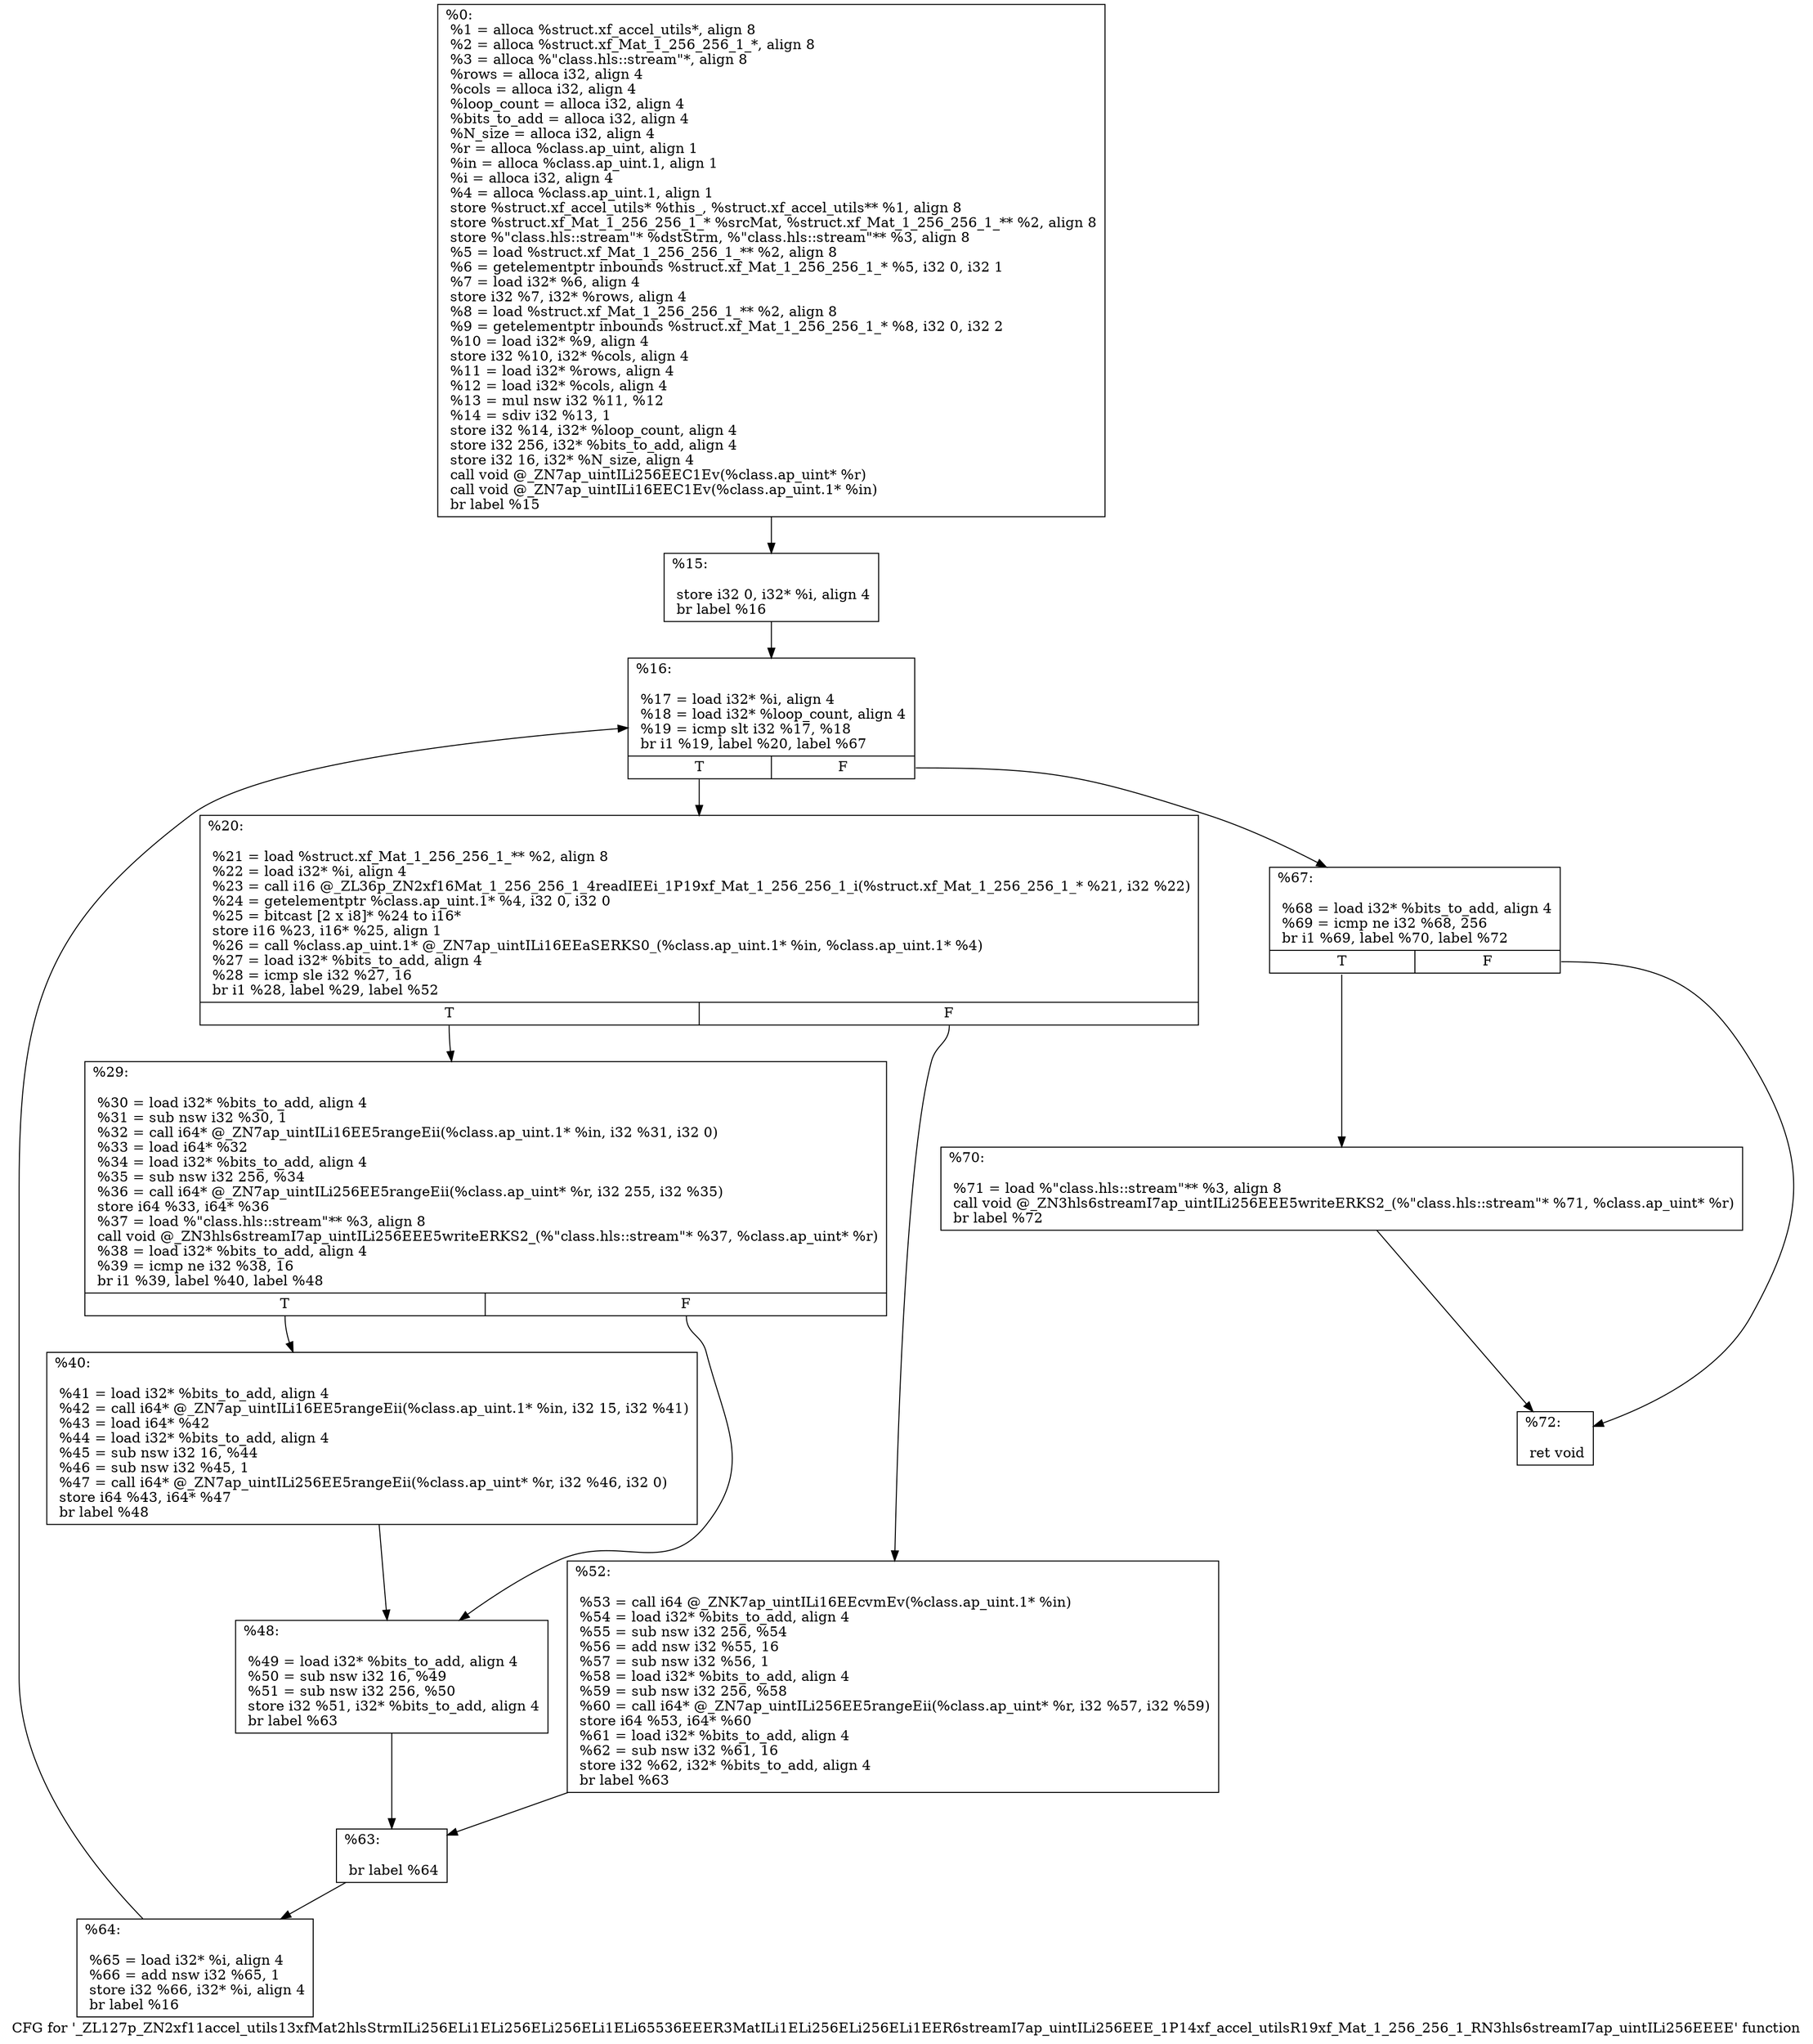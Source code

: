 digraph "CFG for '_ZL127p_ZN2xf11accel_utils13xfMat2hlsStrmILi256ELi1ELi256ELi256ELi1ELi65536EEER3MatILi1ELi256ELi256ELi1EER6streamI7ap_uintILi256EEE_1P14xf_accel_utilsR19xf_Mat_1_256_256_1_RN3hls6streamI7ap_uintILi256EEEE' function" {
	label="CFG for '_ZL127p_ZN2xf11accel_utils13xfMat2hlsStrmILi256ELi1ELi256ELi256ELi1ELi65536EEER3MatILi1ELi256ELi256ELi1EER6streamI7ap_uintILi256EEE_1P14xf_accel_utilsR19xf_Mat_1_256_256_1_RN3hls6streamI7ap_uintILi256EEEE' function";

	Node0x333feb0 [shape=record,label="{%0:\l  %1 = alloca %struct.xf_accel_utils*, align 8\l  %2 = alloca %struct.xf_Mat_1_256_256_1_*, align 8\l  %3 = alloca %\"class.hls::stream\"*, align 8\l  %rows = alloca i32, align 4\l  %cols = alloca i32, align 4\l  %loop_count = alloca i32, align 4\l  %bits_to_add = alloca i32, align 4\l  %N_size = alloca i32, align 4\l  %r = alloca %class.ap_uint, align 1\l  %in = alloca %class.ap_uint.1, align 1\l  %i = alloca i32, align 4\l  %4 = alloca %class.ap_uint.1, align 1\l  store %struct.xf_accel_utils* %this_, %struct.xf_accel_utils** %1, align 8\l  store %struct.xf_Mat_1_256_256_1_* %srcMat, %struct.xf_Mat_1_256_256_1_** %2, align 8\l  store %\"class.hls::stream\"* %dstStrm, %\"class.hls::stream\"** %3, align 8\l  %5 = load %struct.xf_Mat_1_256_256_1_** %2, align 8\l  %6 = getelementptr inbounds %struct.xf_Mat_1_256_256_1_* %5, i32 0, i32 1\l  %7 = load i32* %6, align 4\l  store i32 %7, i32* %rows, align 4\l  %8 = load %struct.xf_Mat_1_256_256_1_** %2, align 8\l  %9 = getelementptr inbounds %struct.xf_Mat_1_256_256_1_* %8, i32 0, i32 2\l  %10 = load i32* %9, align 4\l  store i32 %10, i32* %cols, align 4\l  %11 = load i32* %rows, align 4\l  %12 = load i32* %cols, align 4\l  %13 = mul nsw i32 %11, %12\l  %14 = sdiv i32 %13, 1\l  store i32 %14, i32* %loop_count, align 4\l  store i32 256, i32* %bits_to_add, align 4\l  store i32 16, i32* %N_size, align 4\l  call void @_ZN7ap_uintILi256EEC1Ev(%class.ap_uint* %r)\l  call void @_ZN7ap_uintILi16EEC1Ev(%class.ap_uint.1* %in)\l  br label %15\l}"];
	Node0x333feb0 -> Node0x33413e0;
	Node0x33413e0 [shape=record,label="{%15:\l\l  store i32 0, i32* %i, align 4\l  br label %16\l}"];
	Node0x33413e0 -> Node0x3341590;
	Node0x3341590 [shape=record,label="{%16:\l\l  %17 = load i32* %i, align 4\l  %18 = load i32* %loop_count, align 4\l  %19 = icmp slt i32 %17, %18\l  br i1 %19, label %20, label %67\l|{<s0>T|<s1>F}}"];
	Node0x3341590:s0 -> Node0x3341770;
	Node0x3341590:s1 -> Node0x33417d0;
	Node0x3341770 [shape=record,label="{%20:\l\l  %21 = load %struct.xf_Mat_1_256_256_1_** %2, align 8\l  %22 = load i32* %i, align 4\l  %23 = call i16 @_ZL36p_ZN2xf16Mat_1_256_256_1_4readIEEi_1P19xf_Mat_1_256_256_1_i(%struct.xf_Mat_1_256_256_1_* %21, i32 %22)\l  %24 = getelementptr %class.ap_uint.1* %4, i32 0, i32 0\l  %25 = bitcast [2 x i8]* %24 to i16*\l  store i16 %23, i16* %25, align 1\l  %26 = call %class.ap_uint.1* @_ZN7ap_uintILi16EEaSERKS0_(%class.ap_uint.1* %in, %class.ap_uint.1* %4)\l  %27 = load i32* %bits_to_add, align 4\l  %28 = icmp sle i32 %27, 16\l  br i1 %28, label %29, label %52\l|{<s0>T|<s1>F}}"];
	Node0x3341770:s0 -> Node0x3342150;
	Node0x3341770:s1 -> Node0x33421f0;
	Node0x3342150 [shape=record,label="{%29:\l\l  %30 = load i32* %bits_to_add, align 4\l  %31 = sub nsw i32 %30, 1\l  %32 = call i64* @_ZN7ap_uintILi16EE5rangeEii(%class.ap_uint.1* %in, i32 %31, i32 0)\l  %33 = load i64* %32\l  %34 = load i32* %bits_to_add, align 4\l  %35 = sub nsw i32 256, %34\l  %36 = call i64* @_ZN7ap_uintILi256EE5rangeEii(%class.ap_uint* %r, i32 255, i32 %35)\l  store i64 %33, i64* %36\l  %37 = load %\"class.hls::stream\"** %3, align 8\l  call void @_ZN3hls6streamI7ap_uintILi256EEE5writeERKS2_(%\"class.hls::stream\"* %37, %class.ap_uint* %r)\l  %38 = load i32* %bits_to_add, align 4\l  %39 = icmp ne i32 %38, 16\l  br i1 %39, label %40, label %48\l|{<s0>T|<s1>F}}"];
	Node0x3342150:s0 -> Node0x3343e10;
	Node0x3342150:s1 -> Node0x3343eb0;
	Node0x3343e10 [shape=record,label="{%40:\l\l  %41 = load i32* %bits_to_add, align 4\l  %42 = call i64* @_ZN7ap_uintILi16EE5rangeEii(%class.ap_uint.1* %in, i32 15, i32 %41)\l  %43 = load i64* %42\l  %44 = load i32* %bits_to_add, align 4\l  %45 = sub nsw i32 16, %44\l  %46 = sub nsw i32 %45, 1\l  %47 = call i64* @_ZN7ap_uintILi256EE5rangeEii(%class.ap_uint* %r, i32 %46, i32 0)\l  store i64 %43, i64* %47\l  br label %48\l}"];
	Node0x3343e10 -> Node0x3343eb0;
	Node0x3343eb0 [shape=record,label="{%48:\l\l  %49 = load i32* %bits_to_add, align 4\l  %50 = sub nsw i32 16, %49\l  %51 = sub nsw i32 256, %50\l  store i32 %51, i32* %bits_to_add, align 4\l  br label %63\l}"];
	Node0x3343eb0 -> Node0x3344880;
	Node0x33421f0 [shape=record,label="{%52:\l\l  %53 = call i64 @_ZNK7ap_uintILi16EEcvmEv(%class.ap_uint.1* %in)\l  %54 = load i32* %bits_to_add, align 4\l  %55 = sub nsw i32 256, %54\l  %56 = add nsw i32 %55, 16\l  %57 = sub nsw i32 %56, 1\l  %58 = load i32* %bits_to_add, align 4\l  %59 = sub nsw i32 256, %58\l  %60 = call i64* @_ZN7ap_uintILi256EE5rangeEii(%class.ap_uint* %r, i32 %57, i32 %59)\l  store i64 %53, i64* %60\l  %61 = load i32* %bits_to_add, align 4\l  %62 = sub nsw i32 %61, 16\l  store i32 %62, i32* %bits_to_add, align 4\l  br label %63\l}"];
	Node0x33421f0 -> Node0x3344880;
	Node0x3344880 [shape=record,label="{%63:\l\l  br label %64\l}"];
	Node0x3344880 -> Node0x33459d0;
	Node0x33459d0 [shape=record,label="{%64:\l\l  %65 = load i32* %i, align 4\l  %66 = add nsw i32 %65, 1\l  store i32 %66, i32* %i, align 4\l  br label %16\l}"];
	Node0x33459d0 -> Node0x3341590;
	Node0x33417d0 [shape=record,label="{%67:\l\l  %68 = load i32* %bits_to_add, align 4\l  %69 = icmp ne i32 %68, 256\l  br i1 %69, label %70, label %72\l|{<s0>T|<s1>F}}"];
	Node0x33417d0:s0 -> Node0x3345de0;
	Node0x33417d0:s1 -> Node0x3345e40;
	Node0x3345de0 [shape=record,label="{%70:\l\l  %71 = load %\"class.hls::stream\"** %3, align 8\l  call void @_ZN3hls6streamI7ap_uintILi256EEE5writeERKS2_(%\"class.hls::stream\"* %71, %class.ap_uint* %r)\l  br label %72\l}"];
	Node0x3345de0 -> Node0x3345e40;
	Node0x3345e40 [shape=record,label="{%72:\l\l  ret void\l}"];
}
